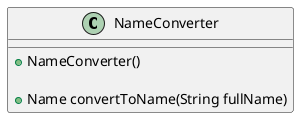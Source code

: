 @startuml
'https://plantuml.com/class-diagram

class NameConverter {
    +NameConverter()

    +Name convertToName(String fullName)
}
@enduml
